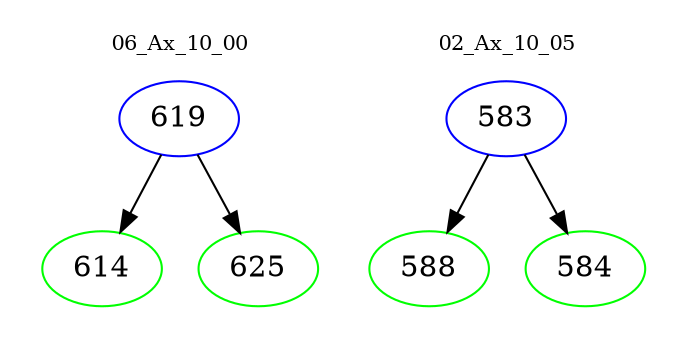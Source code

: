 digraph{
subgraph cluster_0 {
color = white
label = "06_Ax_10_00";
fontsize=10;
T0_619 [label="619", color="blue"]
T0_619 -> T0_614 [color="black"]
T0_614 [label="614", color="green"]
T0_619 -> T0_625 [color="black"]
T0_625 [label="625", color="green"]
}
subgraph cluster_1 {
color = white
label = "02_Ax_10_05";
fontsize=10;
T1_583 [label="583", color="blue"]
T1_583 -> T1_588 [color="black"]
T1_588 [label="588", color="green"]
T1_583 -> T1_584 [color="black"]
T1_584 [label="584", color="green"]
}
}
